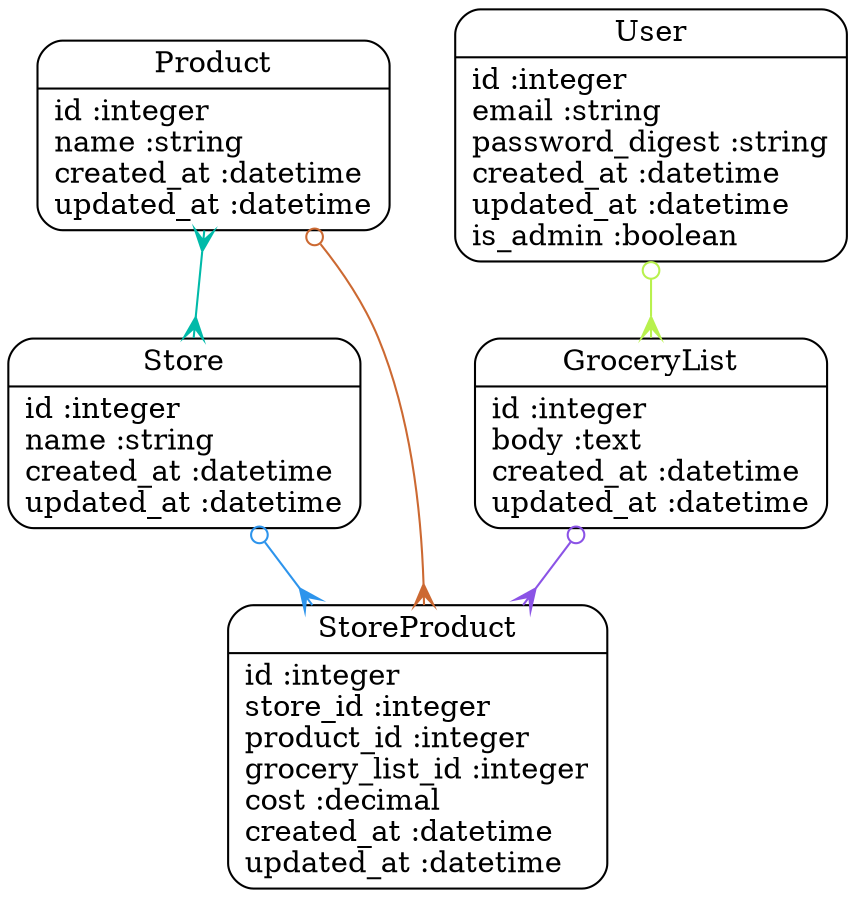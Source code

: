 digraph models_diagram {
	graph[overlap=false, splines=true]
	"GroceryList" [shape=Mrecord, label="{GroceryList|id :integer\lbody :text\lcreated_at :datetime\lupdated_at :datetime\l}"]
	"Product" [shape=Mrecord, label="{Product|id :integer\lname :string\lcreated_at :datetime\lupdated_at :datetime\l}"]
	"Store" [shape=Mrecord, label="{Store|id :integer\lname :string\lcreated_at :datetime\lupdated_at :datetime\l}"]
	"StoreProduct" [shape=Mrecord, label="{StoreProduct|id :integer\lstore_id :integer\lproduct_id :integer\lgrocery_list_id :integer\lcost :decimal\lcreated_at :datetime\lupdated_at :datetime\l}"]
	"User" [shape=Mrecord, label="{User|id :integer\lemail :string\lpassword_digest :string\lcreated_at :datetime\lupdated_at :datetime\lis_admin :boolean\l}"]
	"GroceryList" -> "StoreProduct" [arrowtail=odot, arrowhead=crow, dir=both color="#8B53E6"]
	"Product" -> "Store" [arrowtail=crow, arrowhead=crow, dir=both color="#00BAA9"]
	"Product" -> "StoreProduct" [arrowtail=odot, arrowhead=crow, dir=both color="#CC6932"]
	"Store" -> "StoreProduct" [arrowtail=odot, arrowhead=crow, dir=both color="#2D94EC"]
	"User" -> "GroceryList" [arrowtail=odot, arrowhead=crow, dir=both color="#B8F14E"]
}

